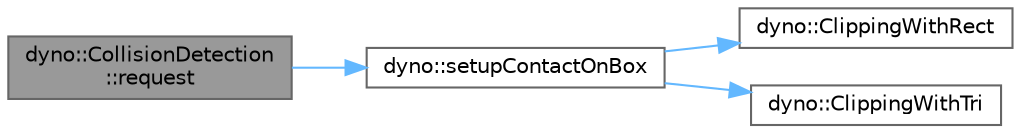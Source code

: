 digraph "dyno::CollisionDetection::request"
{
 // LATEX_PDF_SIZE
  bgcolor="transparent";
  edge [fontname=Helvetica,fontsize=10,labelfontname=Helvetica,labelfontsize=10];
  node [fontname=Helvetica,fontsize=10,shape=box,height=0.2,width=0.4];
  rankdir="LR";
  Node1 [id="Node000001",label="dyno::CollisionDetection\l::request",height=0.2,width=0.4,color="gray40", fillcolor="grey60", style="filled", fontcolor="black",tooltip=" "];
  Node1 -> Node2 [id="edge1_Node000001_Node000002",color="steelblue1",style="solid",tooltip=" "];
  Node2 [id="Node000002",label="dyno::setupContactOnBox",height=0.2,width=0.4,color="grey40", fillcolor="white", style="filled",URL="$namespacedyno.html#a5fc93f9a73a04344fdeb9d58b9ce2213",tooltip=" "];
  Node2 -> Node3 [id="edge2_Node000002_Node000003",color="steelblue1",style="solid",tooltip=" "];
  Node3 [id="Node000003",label="dyno::ClippingWithRect",height=0.2,width=0.4,color="grey40", fillcolor="white", style="filled",URL="$namespacedyno.html#a6a4931018771d2882198004060e19b49",tooltip=" "];
  Node2 -> Node4 [id="edge3_Node000002_Node000004",color="steelblue1",style="solid",tooltip=" "];
  Node4 [id="Node000004",label="dyno::ClippingWithTri",height=0.2,width=0.4,color="grey40", fillcolor="white", style="filled",URL="$namespacedyno.html#a75de786108464a975886bb16aa5c7484",tooltip=" "];
}
